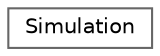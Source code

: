 digraph "Graphical Class Hierarchy"
{
 // LATEX_PDF_SIZE
  bgcolor="transparent";
  edge [fontname=Helvetica,fontsize=10,labelfontname=Helvetica,labelfontsize=10];
  node [fontname=Helvetica,fontsize=10,shape=box,height=0.2,width=0.4];
  rankdir="LR";
  Node0 [id="Node000000",label="Simulation",height=0.2,width=0.4,color="grey40", fillcolor="white", style="filled",URL="$classSimulation.html",tooltip="Runs and manages the main boids simulation including updating, drawing and handling interactions betw..."];
}
